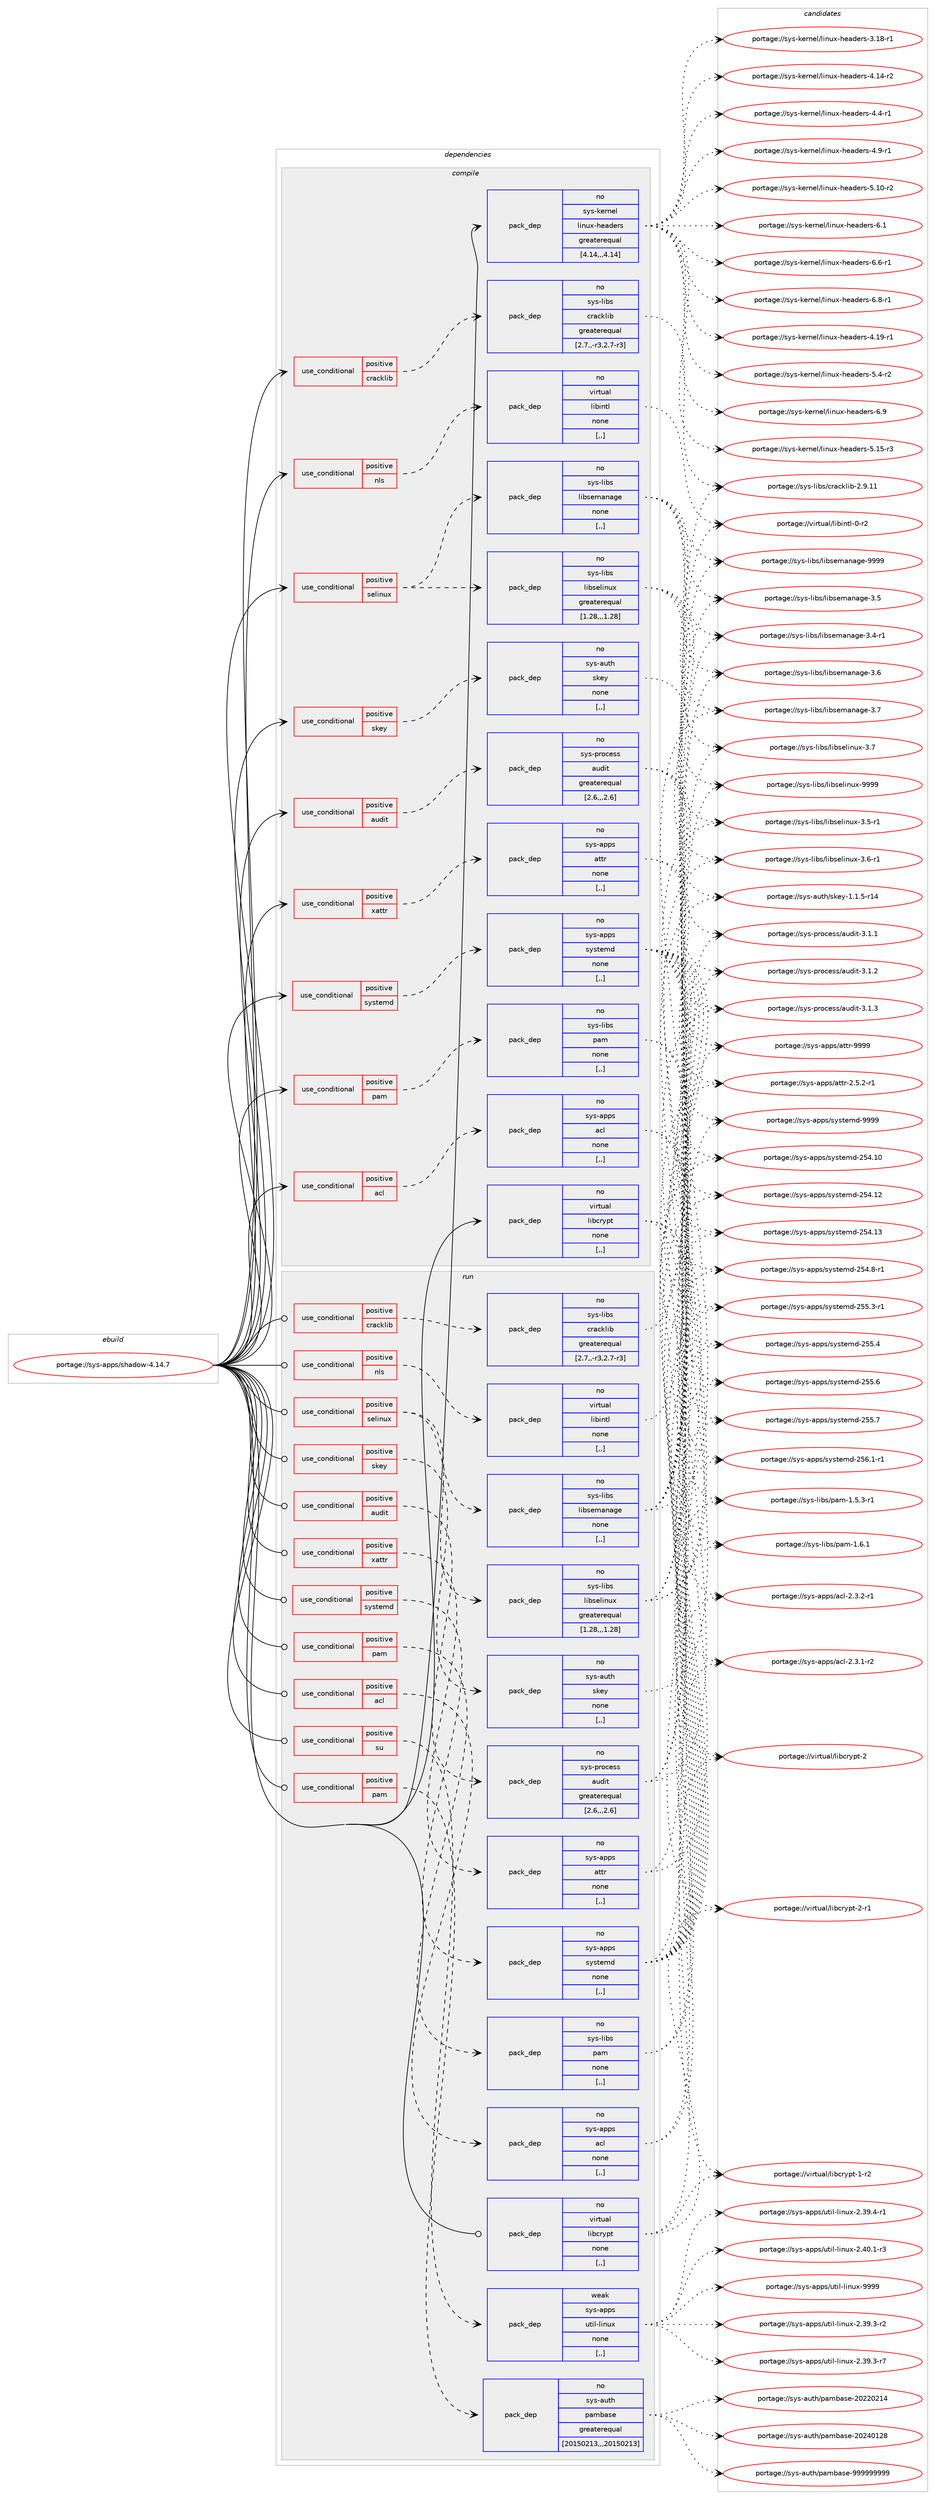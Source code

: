 digraph prolog {

# *************
# Graph options
# *************

newrank=true;
concentrate=true;
compound=true;
graph [rankdir=LR,fontname=Helvetica,fontsize=10,ranksep=1.5];#, ranksep=2.5, nodesep=0.2];
edge  [arrowhead=vee];
node  [fontname=Helvetica,fontsize=10];

# **********
# The ebuild
# **********

subgraph cluster_leftcol {
color=gray;
label=<<i>ebuild</i>>;
id [label="portage://sys-apps/shadow-4.14.7", color=red, width=4, href="../sys-apps/shadow-4.14.7.svg"];
}

# ****************
# The dependencies
# ****************

subgraph cluster_midcol {
color=gray;
label=<<i>dependencies</i>>;
subgraph cluster_compile {
fillcolor="#eeeeee";
style=filled;
label=<<i>compile</i>>;
subgraph cond109253 {
dependency413462 [label=<<TABLE BORDER="0" CELLBORDER="1" CELLSPACING="0" CELLPADDING="4"><TR><TD ROWSPAN="3" CELLPADDING="10">use_conditional</TD></TR><TR><TD>positive</TD></TR><TR><TD>acl</TD></TR></TABLE>>, shape=none, color=red];
subgraph pack301353 {
dependency413463 [label=<<TABLE BORDER="0" CELLBORDER="1" CELLSPACING="0" CELLPADDING="4" WIDTH="220"><TR><TD ROWSPAN="6" CELLPADDING="30">pack_dep</TD></TR><TR><TD WIDTH="110">no</TD></TR><TR><TD>sys-apps</TD></TR><TR><TD>acl</TD></TR><TR><TD>none</TD></TR><TR><TD>[,,]</TD></TR></TABLE>>, shape=none, color=blue];
}
dependency413462:e -> dependency413463:w [weight=20,style="dashed",arrowhead="vee"];
}
id:e -> dependency413462:w [weight=20,style="solid",arrowhead="vee"];
subgraph cond109254 {
dependency413464 [label=<<TABLE BORDER="0" CELLBORDER="1" CELLSPACING="0" CELLPADDING="4"><TR><TD ROWSPAN="3" CELLPADDING="10">use_conditional</TD></TR><TR><TD>positive</TD></TR><TR><TD>audit</TD></TR></TABLE>>, shape=none, color=red];
subgraph pack301354 {
dependency413465 [label=<<TABLE BORDER="0" CELLBORDER="1" CELLSPACING="0" CELLPADDING="4" WIDTH="220"><TR><TD ROWSPAN="6" CELLPADDING="30">pack_dep</TD></TR><TR><TD WIDTH="110">no</TD></TR><TR><TD>sys-process</TD></TR><TR><TD>audit</TD></TR><TR><TD>greaterequal</TD></TR><TR><TD>[2.6,,,2.6]</TD></TR></TABLE>>, shape=none, color=blue];
}
dependency413464:e -> dependency413465:w [weight=20,style="dashed",arrowhead="vee"];
}
id:e -> dependency413464:w [weight=20,style="solid",arrowhead="vee"];
subgraph cond109255 {
dependency413466 [label=<<TABLE BORDER="0" CELLBORDER="1" CELLSPACING="0" CELLPADDING="4"><TR><TD ROWSPAN="3" CELLPADDING="10">use_conditional</TD></TR><TR><TD>positive</TD></TR><TR><TD>cracklib</TD></TR></TABLE>>, shape=none, color=red];
subgraph pack301355 {
dependency413467 [label=<<TABLE BORDER="0" CELLBORDER="1" CELLSPACING="0" CELLPADDING="4" WIDTH="220"><TR><TD ROWSPAN="6" CELLPADDING="30">pack_dep</TD></TR><TR><TD WIDTH="110">no</TD></TR><TR><TD>sys-libs</TD></TR><TR><TD>cracklib</TD></TR><TR><TD>greaterequal</TD></TR><TR><TD>[2.7,,-r3,2.7-r3]</TD></TR></TABLE>>, shape=none, color=blue];
}
dependency413466:e -> dependency413467:w [weight=20,style="dashed",arrowhead="vee"];
}
id:e -> dependency413466:w [weight=20,style="solid",arrowhead="vee"];
subgraph cond109256 {
dependency413468 [label=<<TABLE BORDER="0" CELLBORDER="1" CELLSPACING="0" CELLPADDING="4"><TR><TD ROWSPAN="3" CELLPADDING="10">use_conditional</TD></TR><TR><TD>positive</TD></TR><TR><TD>nls</TD></TR></TABLE>>, shape=none, color=red];
subgraph pack301356 {
dependency413469 [label=<<TABLE BORDER="0" CELLBORDER="1" CELLSPACING="0" CELLPADDING="4" WIDTH="220"><TR><TD ROWSPAN="6" CELLPADDING="30">pack_dep</TD></TR><TR><TD WIDTH="110">no</TD></TR><TR><TD>virtual</TD></TR><TR><TD>libintl</TD></TR><TR><TD>none</TD></TR><TR><TD>[,,]</TD></TR></TABLE>>, shape=none, color=blue];
}
dependency413468:e -> dependency413469:w [weight=20,style="dashed",arrowhead="vee"];
}
id:e -> dependency413468:w [weight=20,style="solid",arrowhead="vee"];
subgraph cond109257 {
dependency413470 [label=<<TABLE BORDER="0" CELLBORDER="1" CELLSPACING="0" CELLPADDING="4"><TR><TD ROWSPAN="3" CELLPADDING="10">use_conditional</TD></TR><TR><TD>positive</TD></TR><TR><TD>pam</TD></TR></TABLE>>, shape=none, color=red];
subgraph pack301357 {
dependency413471 [label=<<TABLE BORDER="0" CELLBORDER="1" CELLSPACING="0" CELLPADDING="4" WIDTH="220"><TR><TD ROWSPAN="6" CELLPADDING="30">pack_dep</TD></TR><TR><TD WIDTH="110">no</TD></TR><TR><TD>sys-libs</TD></TR><TR><TD>pam</TD></TR><TR><TD>none</TD></TR><TR><TD>[,,]</TD></TR></TABLE>>, shape=none, color=blue];
}
dependency413470:e -> dependency413471:w [weight=20,style="dashed",arrowhead="vee"];
}
id:e -> dependency413470:w [weight=20,style="solid",arrowhead="vee"];
subgraph cond109258 {
dependency413472 [label=<<TABLE BORDER="0" CELLBORDER="1" CELLSPACING="0" CELLPADDING="4"><TR><TD ROWSPAN="3" CELLPADDING="10">use_conditional</TD></TR><TR><TD>positive</TD></TR><TR><TD>selinux</TD></TR></TABLE>>, shape=none, color=red];
subgraph pack301358 {
dependency413473 [label=<<TABLE BORDER="0" CELLBORDER="1" CELLSPACING="0" CELLPADDING="4" WIDTH="220"><TR><TD ROWSPAN="6" CELLPADDING="30">pack_dep</TD></TR><TR><TD WIDTH="110">no</TD></TR><TR><TD>sys-libs</TD></TR><TR><TD>libselinux</TD></TR><TR><TD>greaterequal</TD></TR><TR><TD>[1.28,,,1.28]</TD></TR></TABLE>>, shape=none, color=blue];
}
dependency413472:e -> dependency413473:w [weight=20,style="dashed",arrowhead="vee"];
subgraph pack301359 {
dependency413474 [label=<<TABLE BORDER="0" CELLBORDER="1" CELLSPACING="0" CELLPADDING="4" WIDTH="220"><TR><TD ROWSPAN="6" CELLPADDING="30">pack_dep</TD></TR><TR><TD WIDTH="110">no</TD></TR><TR><TD>sys-libs</TD></TR><TR><TD>libsemanage</TD></TR><TR><TD>none</TD></TR><TR><TD>[,,]</TD></TR></TABLE>>, shape=none, color=blue];
}
dependency413472:e -> dependency413474:w [weight=20,style="dashed",arrowhead="vee"];
}
id:e -> dependency413472:w [weight=20,style="solid",arrowhead="vee"];
subgraph cond109259 {
dependency413475 [label=<<TABLE BORDER="0" CELLBORDER="1" CELLSPACING="0" CELLPADDING="4"><TR><TD ROWSPAN="3" CELLPADDING="10">use_conditional</TD></TR><TR><TD>positive</TD></TR><TR><TD>skey</TD></TR></TABLE>>, shape=none, color=red];
subgraph pack301360 {
dependency413476 [label=<<TABLE BORDER="0" CELLBORDER="1" CELLSPACING="0" CELLPADDING="4" WIDTH="220"><TR><TD ROWSPAN="6" CELLPADDING="30">pack_dep</TD></TR><TR><TD WIDTH="110">no</TD></TR><TR><TD>sys-auth</TD></TR><TR><TD>skey</TD></TR><TR><TD>none</TD></TR><TR><TD>[,,]</TD></TR></TABLE>>, shape=none, color=blue];
}
dependency413475:e -> dependency413476:w [weight=20,style="dashed",arrowhead="vee"];
}
id:e -> dependency413475:w [weight=20,style="solid",arrowhead="vee"];
subgraph cond109260 {
dependency413477 [label=<<TABLE BORDER="0" CELLBORDER="1" CELLSPACING="0" CELLPADDING="4"><TR><TD ROWSPAN="3" CELLPADDING="10">use_conditional</TD></TR><TR><TD>positive</TD></TR><TR><TD>systemd</TD></TR></TABLE>>, shape=none, color=red];
subgraph pack301361 {
dependency413478 [label=<<TABLE BORDER="0" CELLBORDER="1" CELLSPACING="0" CELLPADDING="4" WIDTH="220"><TR><TD ROWSPAN="6" CELLPADDING="30">pack_dep</TD></TR><TR><TD WIDTH="110">no</TD></TR><TR><TD>sys-apps</TD></TR><TR><TD>systemd</TD></TR><TR><TD>none</TD></TR><TR><TD>[,,]</TD></TR></TABLE>>, shape=none, color=blue];
}
dependency413477:e -> dependency413478:w [weight=20,style="dashed",arrowhead="vee"];
}
id:e -> dependency413477:w [weight=20,style="solid",arrowhead="vee"];
subgraph cond109261 {
dependency413479 [label=<<TABLE BORDER="0" CELLBORDER="1" CELLSPACING="0" CELLPADDING="4"><TR><TD ROWSPAN="3" CELLPADDING="10">use_conditional</TD></TR><TR><TD>positive</TD></TR><TR><TD>xattr</TD></TR></TABLE>>, shape=none, color=red];
subgraph pack301362 {
dependency413480 [label=<<TABLE BORDER="0" CELLBORDER="1" CELLSPACING="0" CELLPADDING="4" WIDTH="220"><TR><TD ROWSPAN="6" CELLPADDING="30">pack_dep</TD></TR><TR><TD WIDTH="110">no</TD></TR><TR><TD>sys-apps</TD></TR><TR><TD>attr</TD></TR><TR><TD>none</TD></TR><TR><TD>[,,]</TD></TR></TABLE>>, shape=none, color=blue];
}
dependency413479:e -> dependency413480:w [weight=20,style="dashed",arrowhead="vee"];
}
id:e -> dependency413479:w [weight=20,style="solid",arrowhead="vee"];
subgraph pack301363 {
dependency413481 [label=<<TABLE BORDER="0" CELLBORDER="1" CELLSPACING="0" CELLPADDING="4" WIDTH="220"><TR><TD ROWSPAN="6" CELLPADDING="30">pack_dep</TD></TR><TR><TD WIDTH="110">no</TD></TR><TR><TD>sys-kernel</TD></TR><TR><TD>linux-headers</TD></TR><TR><TD>greaterequal</TD></TR><TR><TD>[4.14,,,4.14]</TD></TR></TABLE>>, shape=none, color=blue];
}
id:e -> dependency413481:w [weight=20,style="solid",arrowhead="vee"];
subgraph pack301364 {
dependency413482 [label=<<TABLE BORDER="0" CELLBORDER="1" CELLSPACING="0" CELLPADDING="4" WIDTH="220"><TR><TD ROWSPAN="6" CELLPADDING="30">pack_dep</TD></TR><TR><TD WIDTH="110">no</TD></TR><TR><TD>virtual</TD></TR><TR><TD>libcrypt</TD></TR><TR><TD>none</TD></TR><TR><TD>[,,]</TD></TR></TABLE>>, shape=none, color=blue];
}
id:e -> dependency413482:w [weight=20,style="solid",arrowhead="vee"];
}
subgraph cluster_compileandrun {
fillcolor="#eeeeee";
style=filled;
label=<<i>compile and run</i>>;
}
subgraph cluster_run {
fillcolor="#eeeeee";
style=filled;
label=<<i>run</i>>;
subgraph cond109262 {
dependency413483 [label=<<TABLE BORDER="0" CELLBORDER="1" CELLSPACING="0" CELLPADDING="4"><TR><TD ROWSPAN="3" CELLPADDING="10">use_conditional</TD></TR><TR><TD>positive</TD></TR><TR><TD>acl</TD></TR></TABLE>>, shape=none, color=red];
subgraph pack301365 {
dependency413484 [label=<<TABLE BORDER="0" CELLBORDER="1" CELLSPACING="0" CELLPADDING="4" WIDTH="220"><TR><TD ROWSPAN="6" CELLPADDING="30">pack_dep</TD></TR><TR><TD WIDTH="110">no</TD></TR><TR><TD>sys-apps</TD></TR><TR><TD>acl</TD></TR><TR><TD>none</TD></TR><TR><TD>[,,]</TD></TR></TABLE>>, shape=none, color=blue];
}
dependency413483:e -> dependency413484:w [weight=20,style="dashed",arrowhead="vee"];
}
id:e -> dependency413483:w [weight=20,style="solid",arrowhead="odot"];
subgraph cond109263 {
dependency413485 [label=<<TABLE BORDER="0" CELLBORDER="1" CELLSPACING="0" CELLPADDING="4"><TR><TD ROWSPAN="3" CELLPADDING="10">use_conditional</TD></TR><TR><TD>positive</TD></TR><TR><TD>audit</TD></TR></TABLE>>, shape=none, color=red];
subgraph pack301366 {
dependency413486 [label=<<TABLE BORDER="0" CELLBORDER="1" CELLSPACING="0" CELLPADDING="4" WIDTH="220"><TR><TD ROWSPAN="6" CELLPADDING="30">pack_dep</TD></TR><TR><TD WIDTH="110">no</TD></TR><TR><TD>sys-process</TD></TR><TR><TD>audit</TD></TR><TR><TD>greaterequal</TD></TR><TR><TD>[2.6,,,2.6]</TD></TR></TABLE>>, shape=none, color=blue];
}
dependency413485:e -> dependency413486:w [weight=20,style="dashed",arrowhead="vee"];
}
id:e -> dependency413485:w [weight=20,style="solid",arrowhead="odot"];
subgraph cond109264 {
dependency413487 [label=<<TABLE BORDER="0" CELLBORDER="1" CELLSPACING="0" CELLPADDING="4"><TR><TD ROWSPAN="3" CELLPADDING="10">use_conditional</TD></TR><TR><TD>positive</TD></TR><TR><TD>cracklib</TD></TR></TABLE>>, shape=none, color=red];
subgraph pack301367 {
dependency413488 [label=<<TABLE BORDER="0" CELLBORDER="1" CELLSPACING="0" CELLPADDING="4" WIDTH="220"><TR><TD ROWSPAN="6" CELLPADDING="30">pack_dep</TD></TR><TR><TD WIDTH="110">no</TD></TR><TR><TD>sys-libs</TD></TR><TR><TD>cracklib</TD></TR><TR><TD>greaterequal</TD></TR><TR><TD>[2.7,,-r3,2.7-r3]</TD></TR></TABLE>>, shape=none, color=blue];
}
dependency413487:e -> dependency413488:w [weight=20,style="dashed",arrowhead="vee"];
}
id:e -> dependency413487:w [weight=20,style="solid",arrowhead="odot"];
subgraph cond109265 {
dependency413489 [label=<<TABLE BORDER="0" CELLBORDER="1" CELLSPACING="0" CELLPADDING="4"><TR><TD ROWSPAN="3" CELLPADDING="10">use_conditional</TD></TR><TR><TD>positive</TD></TR><TR><TD>nls</TD></TR></TABLE>>, shape=none, color=red];
subgraph pack301368 {
dependency413490 [label=<<TABLE BORDER="0" CELLBORDER="1" CELLSPACING="0" CELLPADDING="4" WIDTH="220"><TR><TD ROWSPAN="6" CELLPADDING="30">pack_dep</TD></TR><TR><TD WIDTH="110">no</TD></TR><TR><TD>virtual</TD></TR><TR><TD>libintl</TD></TR><TR><TD>none</TD></TR><TR><TD>[,,]</TD></TR></TABLE>>, shape=none, color=blue];
}
dependency413489:e -> dependency413490:w [weight=20,style="dashed",arrowhead="vee"];
}
id:e -> dependency413489:w [weight=20,style="solid",arrowhead="odot"];
subgraph cond109266 {
dependency413491 [label=<<TABLE BORDER="0" CELLBORDER="1" CELLSPACING="0" CELLPADDING="4"><TR><TD ROWSPAN="3" CELLPADDING="10">use_conditional</TD></TR><TR><TD>positive</TD></TR><TR><TD>pam</TD></TR></TABLE>>, shape=none, color=red];
subgraph pack301369 {
dependency413492 [label=<<TABLE BORDER="0" CELLBORDER="1" CELLSPACING="0" CELLPADDING="4" WIDTH="220"><TR><TD ROWSPAN="6" CELLPADDING="30">pack_dep</TD></TR><TR><TD WIDTH="110">no</TD></TR><TR><TD>sys-auth</TD></TR><TR><TD>pambase</TD></TR><TR><TD>greaterequal</TD></TR><TR><TD>[20150213,,,20150213]</TD></TR></TABLE>>, shape=none, color=blue];
}
dependency413491:e -> dependency413492:w [weight=20,style="dashed",arrowhead="vee"];
}
id:e -> dependency413491:w [weight=20,style="solid",arrowhead="odot"];
subgraph cond109267 {
dependency413493 [label=<<TABLE BORDER="0" CELLBORDER="1" CELLSPACING="0" CELLPADDING="4"><TR><TD ROWSPAN="3" CELLPADDING="10">use_conditional</TD></TR><TR><TD>positive</TD></TR><TR><TD>pam</TD></TR></TABLE>>, shape=none, color=red];
subgraph pack301370 {
dependency413494 [label=<<TABLE BORDER="0" CELLBORDER="1" CELLSPACING="0" CELLPADDING="4" WIDTH="220"><TR><TD ROWSPAN="6" CELLPADDING="30">pack_dep</TD></TR><TR><TD WIDTH="110">no</TD></TR><TR><TD>sys-libs</TD></TR><TR><TD>pam</TD></TR><TR><TD>none</TD></TR><TR><TD>[,,]</TD></TR></TABLE>>, shape=none, color=blue];
}
dependency413493:e -> dependency413494:w [weight=20,style="dashed",arrowhead="vee"];
}
id:e -> dependency413493:w [weight=20,style="solid",arrowhead="odot"];
subgraph cond109268 {
dependency413495 [label=<<TABLE BORDER="0" CELLBORDER="1" CELLSPACING="0" CELLPADDING="4"><TR><TD ROWSPAN="3" CELLPADDING="10">use_conditional</TD></TR><TR><TD>positive</TD></TR><TR><TD>selinux</TD></TR></TABLE>>, shape=none, color=red];
subgraph pack301371 {
dependency413496 [label=<<TABLE BORDER="0" CELLBORDER="1" CELLSPACING="0" CELLPADDING="4" WIDTH="220"><TR><TD ROWSPAN="6" CELLPADDING="30">pack_dep</TD></TR><TR><TD WIDTH="110">no</TD></TR><TR><TD>sys-libs</TD></TR><TR><TD>libselinux</TD></TR><TR><TD>greaterequal</TD></TR><TR><TD>[1.28,,,1.28]</TD></TR></TABLE>>, shape=none, color=blue];
}
dependency413495:e -> dependency413496:w [weight=20,style="dashed",arrowhead="vee"];
subgraph pack301372 {
dependency413497 [label=<<TABLE BORDER="0" CELLBORDER="1" CELLSPACING="0" CELLPADDING="4" WIDTH="220"><TR><TD ROWSPAN="6" CELLPADDING="30">pack_dep</TD></TR><TR><TD WIDTH="110">no</TD></TR><TR><TD>sys-libs</TD></TR><TR><TD>libsemanage</TD></TR><TR><TD>none</TD></TR><TR><TD>[,,]</TD></TR></TABLE>>, shape=none, color=blue];
}
dependency413495:e -> dependency413497:w [weight=20,style="dashed",arrowhead="vee"];
}
id:e -> dependency413495:w [weight=20,style="solid",arrowhead="odot"];
subgraph cond109269 {
dependency413498 [label=<<TABLE BORDER="0" CELLBORDER="1" CELLSPACING="0" CELLPADDING="4"><TR><TD ROWSPAN="3" CELLPADDING="10">use_conditional</TD></TR><TR><TD>positive</TD></TR><TR><TD>skey</TD></TR></TABLE>>, shape=none, color=red];
subgraph pack301373 {
dependency413499 [label=<<TABLE BORDER="0" CELLBORDER="1" CELLSPACING="0" CELLPADDING="4" WIDTH="220"><TR><TD ROWSPAN="6" CELLPADDING="30">pack_dep</TD></TR><TR><TD WIDTH="110">no</TD></TR><TR><TD>sys-auth</TD></TR><TR><TD>skey</TD></TR><TR><TD>none</TD></TR><TR><TD>[,,]</TD></TR></TABLE>>, shape=none, color=blue];
}
dependency413498:e -> dependency413499:w [weight=20,style="dashed",arrowhead="vee"];
}
id:e -> dependency413498:w [weight=20,style="solid",arrowhead="odot"];
subgraph cond109270 {
dependency413500 [label=<<TABLE BORDER="0" CELLBORDER="1" CELLSPACING="0" CELLPADDING="4"><TR><TD ROWSPAN="3" CELLPADDING="10">use_conditional</TD></TR><TR><TD>positive</TD></TR><TR><TD>su</TD></TR></TABLE>>, shape=none, color=red];
subgraph pack301374 {
dependency413501 [label=<<TABLE BORDER="0" CELLBORDER="1" CELLSPACING="0" CELLPADDING="4" WIDTH="220"><TR><TD ROWSPAN="6" CELLPADDING="30">pack_dep</TD></TR><TR><TD WIDTH="110">weak</TD></TR><TR><TD>sys-apps</TD></TR><TR><TD>util-linux</TD></TR><TR><TD>none</TD></TR><TR><TD>[,,]</TD></TR></TABLE>>, shape=none, color=blue];
}
dependency413500:e -> dependency413501:w [weight=20,style="dashed",arrowhead="vee"];
}
id:e -> dependency413500:w [weight=20,style="solid",arrowhead="odot"];
subgraph cond109271 {
dependency413502 [label=<<TABLE BORDER="0" CELLBORDER="1" CELLSPACING="0" CELLPADDING="4"><TR><TD ROWSPAN="3" CELLPADDING="10">use_conditional</TD></TR><TR><TD>positive</TD></TR><TR><TD>systemd</TD></TR></TABLE>>, shape=none, color=red];
subgraph pack301375 {
dependency413503 [label=<<TABLE BORDER="0" CELLBORDER="1" CELLSPACING="0" CELLPADDING="4" WIDTH="220"><TR><TD ROWSPAN="6" CELLPADDING="30">pack_dep</TD></TR><TR><TD WIDTH="110">no</TD></TR><TR><TD>sys-apps</TD></TR><TR><TD>systemd</TD></TR><TR><TD>none</TD></TR><TR><TD>[,,]</TD></TR></TABLE>>, shape=none, color=blue];
}
dependency413502:e -> dependency413503:w [weight=20,style="dashed",arrowhead="vee"];
}
id:e -> dependency413502:w [weight=20,style="solid",arrowhead="odot"];
subgraph cond109272 {
dependency413504 [label=<<TABLE BORDER="0" CELLBORDER="1" CELLSPACING="0" CELLPADDING="4"><TR><TD ROWSPAN="3" CELLPADDING="10">use_conditional</TD></TR><TR><TD>positive</TD></TR><TR><TD>xattr</TD></TR></TABLE>>, shape=none, color=red];
subgraph pack301376 {
dependency413505 [label=<<TABLE BORDER="0" CELLBORDER="1" CELLSPACING="0" CELLPADDING="4" WIDTH="220"><TR><TD ROWSPAN="6" CELLPADDING="30">pack_dep</TD></TR><TR><TD WIDTH="110">no</TD></TR><TR><TD>sys-apps</TD></TR><TR><TD>attr</TD></TR><TR><TD>none</TD></TR><TR><TD>[,,]</TD></TR></TABLE>>, shape=none, color=blue];
}
dependency413504:e -> dependency413505:w [weight=20,style="dashed",arrowhead="vee"];
}
id:e -> dependency413504:w [weight=20,style="solid",arrowhead="odot"];
subgraph pack301377 {
dependency413506 [label=<<TABLE BORDER="0" CELLBORDER="1" CELLSPACING="0" CELLPADDING="4" WIDTH="220"><TR><TD ROWSPAN="6" CELLPADDING="30">pack_dep</TD></TR><TR><TD WIDTH="110">no</TD></TR><TR><TD>virtual</TD></TR><TR><TD>libcrypt</TD></TR><TR><TD>none</TD></TR><TR><TD>[,,]</TD></TR></TABLE>>, shape=none, color=blue];
}
id:e -> dependency413506:w [weight=20,style="solid",arrowhead="odot"];
}
}

# **************
# The candidates
# **************

subgraph cluster_choices {
rank=same;
color=gray;
label=<<i>candidates</i>>;

subgraph choice301353 {
color=black;
nodesep=1;
choice11512111545971121121154797991084550465146494511450 [label="portage://sys-apps/acl-2.3.1-r2", color=red, width=4,href="../sys-apps/acl-2.3.1-r2.svg"];
choice11512111545971121121154797991084550465146504511449 [label="portage://sys-apps/acl-2.3.2-r1", color=red, width=4,href="../sys-apps/acl-2.3.2-r1.svg"];
dependency413463:e -> choice11512111545971121121154797991084550465146494511450:w [style=dotted,weight="100"];
dependency413463:e -> choice11512111545971121121154797991084550465146504511449:w [style=dotted,weight="100"];
}
subgraph choice301354 {
color=black;
nodesep=1;
choice11512111545112114111991011151154797117100105116455146494649 [label="portage://sys-process/audit-3.1.1", color=red, width=4,href="../sys-process/audit-3.1.1.svg"];
choice11512111545112114111991011151154797117100105116455146494650 [label="portage://sys-process/audit-3.1.2", color=red, width=4,href="../sys-process/audit-3.1.2.svg"];
choice11512111545112114111991011151154797117100105116455146494651 [label="portage://sys-process/audit-3.1.3", color=red, width=4,href="../sys-process/audit-3.1.3.svg"];
dependency413465:e -> choice11512111545112114111991011151154797117100105116455146494649:w [style=dotted,weight="100"];
dependency413465:e -> choice11512111545112114111991011151154797117100105116455146494650:w [style=dotted,weight="100"];
dependency413465:e -> choice11512111545112114111991011151154797117100105116455146494651:w [style=dotted,weight="100"];
}
subgraph choice301355 {
color=black;
nodesep=1;
choice1151211154510810598115479911497991071081059845504657464949 [label="portage://sys-libs/cracklib-2.9.11", color=red, width=4,href="../sys-libs/cracklib-2.9.11.svg"];
dependency413467:e -> choice1151211154510810598115479911497991071081059845504657464949:w [style=dotted,weight="100"];
}
subgraph choice301356 {
color=black;
nodesep=1;
choice11810511411611797108471081059810511011610845484511450 [label="portage://virtual/libintl-0-r2", color=red, width=4,href="../virtual/libintl-0-r2.svg"];
dependency413469:e -> choice11810511411611797108471081059810511011610845484511450:w [style=dotted,weight="100"];
}
subgraph choice301357 {
color=black;
nodesep=1;
choice115121115451081059811547112971094549465346514511449 [label="portage://sys-libs/pam-1.5.3-r1", color=red, width=4,href="../sys-libs/pam-1.5.3-r1.svg"];
choice11512111545108105981154711297109454946544649 [label="portage://sys-libs/pam-1.6.1", color=red, width=4,href="../sys-libs/pam-1.6.1.svg"];
dependency413471:e -> choice115121115451081059811547112971094549465346514511449:w [style=dotted,weight="100"];
dependency413471:e -> choice11512111545108105981154711297109454946544649:w [style=dotted,weight="100"];
}
subgraph choice301358 {
color=black;
nodesep=1;
choice11512111545108105981154710810598115101108105110117120455146534511449 [label="portage://sys-libs/libselinux-3.5-r1", color=red, width=4,href="../sys-libs/libselinux-3.5-r1.svg"];
choice11512111545108105981154710810598115101108105110117120455146544511449 [label="portage://sys-libs/libselinux-3.6-r1", color=red, width=4,href="../sys-libs/libselinux-3.6-r1.svg"];
choice1151211154510810598115471081059811510110810511011712045514655 [label="portage://sys-libs/libselinux-3.7", color=red, width=4,href="../sys-libs/libselinux-3.7.svg"];
choice115121115451081059811547108105981151011081051101171204557575757 [label="portage://sys-libs/libselinux-9999", color=red, width=4,href="../sys-libs/libselinux-9999.svg"];
dependency413473:e -> choice11512111545108105981154710810598115101108105110117120455146534511449:w [style=dotted,weight="100"];
dependency413473:e -> choice11512111545108105981154710810598115101108105110117120455146544511449:w [style=dotted,weight="100"];
dependency413473:e -> choice1151211154510810598115471081059811510110810511011712045514655:w [style=dotted,weight="100"];
dependency413473:e -> choice115121115451081059811547108105981151011081051101171204557575757:w [style=dotted,weight="100"];
}
subgraph choice301359 {
color=black;
nodesep=1;
choice115121115451081059811547108105981151011099711097103101455146524511449 [label="portage://sys-libs/libsemanage-3.4-r1", color=red, width=4,href="../sys-libs/libsemanage-3.4-r1.svg"];
choice11512111545108105981154710810598115101109971109710310145514653 [label="portage://sys-libs/libsemanage-3.5", color=red, width=4,href="../sys-libs/libsemanage-3.5.svg"];
choice11512111545108105981154710810598115101109971109710310145514654 [label="portage://sys-libs/libsemanage-3.6", color=red, width=4,href="../sys-libs/libsemanage-3.6.svg"];
choice11512111545108105981154710810598115101109971109710310145514655 [label="portage://sys-libs/libsemanage-3.7", color=red, width=4,href="../sys-libs/libsemanage-3.7.svg"];
choice1151211154510810598115471081059811510110997110971031014557575757 [label="portage://sys-libs/libsemanage-9999", color=red, width=4,href="../sys-libs/libsemanage-9999.svg"];
dependency413474:e -> choice115121115451081059811547108105981151011099711097103101455146524511449:w [style=dotted,weight="100"];
dependency413474:e -> choice11512111545108105981154710810598115101109971109710310145514653:w [style=dotted,weight="100"];
dependency413474:e -> choice11512111545108105981154710810598115101109971109710310145514654:w [style=dotted,weight="100"];
dependency413474:e -> choice11512111545108105981154710810598115101109971109710310145514655:w [style=dotted,weight="100"];
dependency413474:e -> choice1151211154510810598115471081059811510110997110971031014557575757:w [style=dotted,weight="100"];
}
subgraph choice301360 {
color=black;
nodesep=1;
choice115121115459711711610447115107101121454946494653451144952 [label="portage://sys-auth/skey-1.1.5-r14", color=red, width=4,href="../sys-auth/skey-1.1.5-r14.svg"];
dependency413476:e -> choice115121115459711711610447115107101121454946494653451144952:w [style=dotted,weight="100"];
}
subgraph choice301361 {
color=black;
nodesep=1;
choice11512111545971121121154711512111511610110910045505352464948 [label="portage://sys-apps/systemd-254.10", color=red, width=4,href="../sys-apps/systemd-254.10.svg"];
choice11512111545971121121154711512111511610110910045505352464950 [label="portage://sys-apps/systemd-254.12", color=red, width=4,href="../sys-apps/systemd-254.12.svg"];
choice11512111545971121121154711512111511610110910045505352464951 [label="portage://sys-apps/systemd-254.13", color=red, width=4,href="../sys-apps/systemd-254.13.svg"];
choice1151211154597112112115471151211151161011091004550535246564511449 [label="portage://sys-apps/systemd-254.8-r1", color=red, width=4,href="../sys-apps/systemd-254.8-r1.svg"];
choice1151211154597112112115471151211151161011091004550535346514511449 [label="portage://sys-apps/systemd-255.3-r1", color=red, width=4,href="../sys-apps/systemd-255.3-r1.svg"];
choice115121115459711211211547115121115116101109100455053534652 [label="portage://sys-apps/systemd-255.4", color=red, width=4,href="../sys-apps/systemd-255.4.svg"];
choice115121115459711211211547115121115116101109100455053534654 [label="portage://sys-apps/systemd-255.6", color=red, width=4,href="../sys-apps/systemd-255.6.svg"];
choice115121115459711211211547115121115116101109100455053534655 [label="portage://sys-apps/systemd-255.7", color=red, width=4,href="../sys-apps/systemd-255.7.svg"];
choice1151211154597112112115471151211151161011091004550535446494511449 [label="portage://sys-apps/systemd-256.1-r1", color=red, width=4,href="../sys-apps/systemd-256.1-r1.svg"];
choice1151211154597112112115471151211151161011091004557575757 [label="portage://sys-apps/systemd-9999", color=red, width=4,href="../sys-apps/systemd-9999.svg"];
dependency413478:e -> choice11512111545971121121154711512111511610110910045505352464948:w [style=dotted,weight="100"];
dependency413478:e -> choice11512111545971121121154711512111511610110910045505352464950:w [style=dotted,weight="100"];
dependency413478:e -> choice11512111545971121121154711512111511610110910045505352464951:w [style=dotted,weight="100"];
dependency413478:e -> choice1151211154597112112115471151211151161011091004550535246564511449:w [style=dotted,weight="100"];
dependency413478:e -> choice1151211154597112112115471151211151161011091004550535346514511449:w [style=dotted,weight="100"];
dependency413478:e -> choice115121115459711211211547115121115116101109100455053534652:w [style=dotted,weight="100"];
dependency413478:e -> choice115121115459711211211547115121115116101109100455053534654:w [style=dotted,weight="100"];
dependency413478:e -> choice115121115459711211211547115121115116101109100455053534655:w [style=dotted,weight="100"];
dependency413478:e -> choice1151211154597112112115471151211151161011091004550535446494511449:w [style=dotted,weight="100"];
dependency413478:e -> choice1151211154597112112115471151211151161011091004557575757:w [style=dotted,weight="100"];
}
subgraph choice301362 {
color=black;
nodesep=1;
choice115121115459711211211547971161161144550465346504511449 [label="portage://sys-apps/attr-2.5.2-r1", color=red, width=4,href="../sys-apps/attr-2.5.2-r1.svg"];
choice115121115459711211211547971161161144557575757 [label="portage://sys-apps/attr-9999", color=red, width=4,href="../sys-apps/attr-9999.svg"];
dependency413480:e -> choice115121115459711211211547971161161144550465346504511449:w [style=dotted,weight="100"];
dependency413480:e -> choice115121115459711211211547971161161144557575757:w [style=dotted,weight="100"];
}
subgraph choice301363 {
color=black;
nodesep=1;
choice1151211154510710111411010110847108105110117120451041019710010111411545514649564511449 [label="portage://sys-kernel/linux-headers-3.18-r1", color=red, width=4,href="../sys-kernel/linux-headers-3.18-r1.svg"];
choice1151211154510710111411010110847108105110117120451041019710010111411545524649524511450 [label="portage://sys-kernel/linux-headers-4.14-r2", color=red, width=4,href="../sys-kernel/linux-headers-4.14-r2.svg"];
choice1151211154510710111411010110847108105110117120451041019710010111411545524649574511449 [label="portage://sys-kernel/linux-headers-4.19-r1", color=red, width=4,href="../sys-kernel/linux-headers-4.19-r1.svg"];
choice11512111545107101114110101108471081051101171204510410197100101114115455246524511449 [label="portage://sys-kernel/linux-headers-4.4-r1", color=red, width=4,href="../sys-kernel/linux-headers-4.4-r1.svg"];
choice11512111545107101114110101108471081051101171204510410197100101114115455246574511449 [label="portage://sys-kernel/linux-headers-4.9-r1", color=red, width=4,href="../sys-kernel/linux-headers-4.9-r1.svg"];
choice1151211154510710111411010110847108105110117120451041019710010111411545534649484511450 [label="portage://sys-kernel/linux-headers-5.10-r2", color=red, width=4,href="../sys-kernel/linux-headers-5.10-r2.svg"];
choice1151211154510710111411010110847108105110117120451041019710010111411545534649534511451 [label="portage://sys-kernel/linux-headers-5.15-r3", color=red, width=4,href="../sys-kernel/linux-headers-5.15-r3.svg"];
choice11512111545107101114110101108471081051101171204510410197100101114115455346524511450 [label="portage://sys-kernel/linux-headers-5.4-r2", color=red, width=4,href="../sys-kernel/linux-headers-5.4-r2.svg"];
choice1151211154510710111411010110847108105110117120451041019710010111411545544649 [label="portage://sys-kernel/linux-headers-6.1", color=red, width=4,href="../sys-kernel/linux-headers-6.1.svg"];
choice11512111545107101114110101108471081051101171204510410197100101114115455446544511449 [label="portage://sys-kernel/linux-headers-6.6-r1", color=red, width=4,href="../sys-kernel/linux-headers-6.6-r1.svg"];
choice11512111545107101114110101108471081051101171204510410197100101114115455446564511449 [label="portage://sys-kernel/linux-headers-6.8-r1", color=red, width=4,href="../sys-kernel/linux-headers-6.8-r1.svg"];
choice1151211154510710111411010110847108105110117120451041019710010111411545544657 [label="portage://sys-kernel/linux-headers-6.9", color=red, width=4,href="../sys-kernel/linux-headers-6.9.svg"];
dependency413481:e -> choice1151211154510710111411010110847108105110117120451041019710010111411545514649564511449:w [style=dotted,weight="100"];
dependency413481:e -> choice1151211154510710111411010110847108105110117120451041019710010111411545524649524511450:w [style=dotted,weight="100"];
dependency413481:e -> choice1151211154510710111411010110847108105110117120451041019710010111411545524649574511449:w [style=dotted,weight="100"];
dependency413481:e -> choice11512111545107101114110101108471081051101171204510410197100101114115455246524511449:w [style=dotted,weight="100"];
dependency413481:e -> choice11512111545107101114110101108471081051101171204510410197100101114115455246574511449:w [style=dotted,weight="100"];
dependency413481:e -> choice1151211154510710111411010110847108105110117120451041019710010111411545534649484511450:w [style=dotted,weight="100"];
dependency413481:e -> choice1151211154510710111411010110847108105110117120451041019710010111411545534649534511451:w [style=dotted,weight="100"];
dependency413481:e -> choice11512111545107101114110101108471081051101171204510410197100101114115455346524511450:w [style=dotted,weight="100"];
dependency413481:e -> choice1151211154510710111411010110847108105110117120451041019710010111411545544649:w [style=dotted,weight="100"];
dependency413481:e -> choice11512111545107101114110101108471081051101171204510410197100101114115455446544511449:w [style=dotted,weight="100"];
dependency413481:e -> choice11512111545107101114110101108471081051101171204510410197100101114115455446564511449:w [style=dotted,weight="100"];
dependency413481:e -> choice1151211154510710111411010110847108105110117120451041019710010111411545544657:w [style=dotted,weight="100"];
}
subgraph choice301364 {
color=black;
nodesep=1;
choice1181051141161179710847108105989911412111211645494511450 [label="portage://virtual/libcrypt-1-r2", color=red, width=4,href="../virtual/libcrypt-1-r2.svg"];
choice118105114116117971084710810598991141211121164550 [label="portage://virtual/libcrypt-2", color=red, width=4,href="../virtual/libcrypt-2.svg"];
choice1181051141161179710847108105989911412111211645504511449 [label="portage://virtual/libcrypt-2-r1", color=red, width=4,href="../virtual/libcrypt-2-r1.svg"];
dependency413482:e -> choice1181051141161179710847108105989911412111211645494511450:w [style=dotted,weight="100"];
dependency413482:e -> choice118105114116117971084710810598991141211121164550:w [style=dotted,weight="100"];
dependency413482:e -> choice1181051141161179710847108105989911412111211645504511449:w [style=dotted,weight="100"];
}
subgraph choice301365 {
color=black;
nodesep=1;
choice11512111545971121121154797991084550465146494511450 [label="portage://sys-apps/acl-2.3.1-r2", color=red, width=4,href="../sys-apps/acl-2.3.1-r2.svg"];
choice11512111545971121121154797991084550465146504511449 [label="portage://sys-apps/acl-2.3.2-r1", color=red, width=4,href="../sys-apps/acl-2.3.2-r1.svg"];
dependency413484:e -> choice11512111545971121121154797991084550465146494511450:w [style=dotted,weight="100"];
dependency413484:e -> choice11512111545971121121154797991084550465146504511449:w [style=dotted,weight="100"];
}
subgraph choice301366 {
color=black;
nodesep=1;
choice11512111545112114111991011151154797117100105116455146494649 [label="portage://sys-process/audit-3.1.1", color=red, width=4,href="../sys-process/audit-3.1.1.svg"];
choice11512111545112114111991011151154797117100105116455146494650 [label="portage://sys-process/audit-3.1.2", color=red, width=4,href="../sys-process/audit-3.1.2.svg"];
choice11512111545112114111991011151154797117100105116455146494651 [label="portage://sys-process/audit-3.1.3", color=red, width=4,href="../sys-process/audit-3.1.3.svg"];
dependency413486:e -> choice11512111545112114111991011151154797117100105116455146494649:w [style=dotted,weight="100"];
dependency413486:e -> choice11512111545112114111991011151154797117100105116455146494650:w [style=dotted,weight="100"];
dependency413486:e -> choice11512111545112114111991011151154797117100105116455146494651:w [style=dotted,weight="100"];
}
subgraph choice301367 {
color=black;
nodesep=1;
choice1151211154510810598115479911497991071081059845504657464949 [label="portage://sys-libs/cracklib-2.9.11", color=red, width=4,href="../sys-libs/cracklib-2.9.11.svg"];
dependency413488:e -> choice1151211154510810598115479911497991071081059845504657464949:w [style=dotted,weight="100"];
}
subgraph choice301368 {
color=black;
nodesep=1;
choice11810511411611797108471081059810511011610845484511450 [label="portage://virtual/libintl-0-r2", color=red, width=4,href="../virtual/libintl-0-r2.svg"];
dependency413490:e -> choice11810511411611797108471081059810511011610845484511450:w [style=dotted,weight="100"];
}
subgraph choice301369 {
color=black;
nodesep=1;
choice115121115459711711610447112971099897115101455048505048504952 [label="portage://sys-auth/pambase-20220214", color=red, width=4,href="../sys-auth/pambase-20220214.svg"];
choice115121115459711711610447112971099897115101455048505248495056 [label="portage://sys-auth/pambase-20240128", color=red, width=4,href="../sys-auth/pambase-20240128.svg"];
choice11512111545971171161044711297109989711510145575757575757575757 [label="portage://sys-auth/pambase-999999999", color=red, width=4,href="../sys-auth/pambase-999999999.svg"];
dependency413492:e -> choice115121115459711711610447112971099897115101455048505048504952:w [style=dotted,weight="100"];
dependency413492:e -> choice115121115459711711610447112971099897115101455048505248495056:w [style=dotted,weight="100"];
dependency413492:e -> choice11512111545971171161044711297109989711510145575757575757575757:w [style=dotted,weight="100"];
}
subgraph choice301370 {
color=black;
nodesep=1;
choice115121115451081059811547112971094549465346514511449 [label="portage://sys-libs/pam-1.5.3-r1", color=red, width=4,href="../sys-libs/pam-1.5.3-r1.svg"];
choice11512111545108105981154711297109454946544649 [label="portage://sys-libs/pam-1.6.1", color=red, width=4,href="../sys-libs/pam-1.6.1.svg"];
dependency413494:e -> choice115121115451081059811547112971094549465346514511449:w [style=dotted,weight="100"];
dependency413494:e -> choice11512111545108105981154711297109454946544649:w [style=dotted,weight="100"];
}
subgraph choice301371 {
color=black;
nodesep=1;
choice11512111545108105981154710810598115101108105110117120455146534511449 [label="portage://sys-libs/libselinux-3.5-r1", color=red, width=4,href="../sys-libs/libselinux-3.5-r1.svg"];
choice11512111545108105981154710810598115101108105110117120455146544511449 [label="portage://sys-libs/libselinux-3.6-r1", color=red, width=4,href="../sys-libs/libselinux-3.6-r1.svg"];
choice1151211154510810598115471081059811510110810511011712045514655 [label="portage://sys-libs/libselinux-3.7", color=red, width=4,href="../sys-libs/libselinux-3.7.svg"];
choice115121115451081059811547108105981151011081051101171204557575757 [label="portage://sys-libs/libselinux-9999", color=red, width=4,href="../sys-libs/libselinux-9999.svg"];
dependency413496:e -> choice11512111545108105981154710810598115101108105110117120455146534511449:w [style=dotted,weight="100"];
dependency413496:e -> choice11512111545108105981154710810598115101108105110117120455146544511449:w [style=dotted,weight="100"];
dependency413496:e -> choice1151211154510810598115471081059811510110810511011712045514655:w [style=dotted,weight="100"];
dependency413496:e -> choice115121115451081059811547108105981151011081051101171204557575757:w [style=dotted,weight="100"];
}
subgraph choice301372 {
color=black;
nodesep=1;
choice115121115451081059811547108105981151011099711097103101455146524511449 [label="portage://sys-libs/libsemanage-3.4-r1", color=red, width=4,href="../sys-libs/libsemanage-3.4-r1.svg"];
choice11512111545108105981154710810598115101109971109710310145514653 [label="portage://sys-libs/libsemanage-3.5", color=red, width=4,href="../sys-libs/libsemanage-3.5.svg"];
choice11512111545108105981154710810598115101109971109710310145514654 [label="portage://sys-libs/libsemanage-3.6", color=red, width=4,href="../sys-libs/libsemanage-3.6.svg"];
choice11512111545108105981154710810598115101109971109710310145514655 [label="portage://sys-libs/libsemanage-3.7", color=red, width=4,href="../sys-libs/libsemanage-3.7.svg"];
choice1151211154510810598115471081059811510110997110971031014557575757 [label="portage://sys-libs/libsemanage-9999", color=red, width=4,href="../sys-libs/libsemanage-9999.svg"];
dependency413497:e -> choice115121115451081059811547108105981151011099711097103101455146524511449:w [style=dotted,weight="100"];
dependency413497:e -> choice11512111545108105981154710810598115101109971109710310145514653:w [style=dotted,weight="100"];
dependency413497:e -> choice11512111545108105981154710810598115101109971109710310145514654:w [style=dotted,weight="100"];
dependency413497:e -> choice11512111545108105981154710810598115101109971109710310145514655:w [style=dotted,weight="100"];
dependency413497:e -> choice1151211154510810598115471081059811510110997110971031014557575757:w [style=dotted,weight="100"];
}
subgraph choice301373 {
color=black;
nodesep=1;
choice115121115459711711610447115107101121454946494653451144952 [label="portage://sys-auth/skey-1.1.5-r14", color=red, width=4,href="../sys-auth/skey-1.1.5-r14.svg"];
dependency413499:e -> choice115121115459711711610447115107101121454946494653451144952:w [style=dotted,weight="100"];
}
subgraph choice301374 {
color=black;
nodesep=1;
choice11512111545971121121154711711610510845108105110117120455046515746514511450 [label="portage://sys-apps/util-linux-2.39.3-r2", color=red, width=4,href="../sys-apps/util-linux-2.39.3-r2.svg"];
choice11512111545971121121154711711610510845108105110117120455046515746514511455 [label="portage://sys-apps/util-linux-2.39.3-r7", color=red, width=4,href="../sys-apps/util-linux-2.39.3-r7.svg"];
choice11512111545971121121154711711610510845108105110117120455046515746524511449 [label="portage://sys-apps/util-linux-2.39.4-r1", color=red, width=4,href="../sys-apps/util-linux-2.39.4-r1.svg"];
choice11512111545971121121154711711610510845108105110117120455046524846494511451 [label="portage://sys-apps/util-linux-2.40.1-r3", color=red, width=4,href="../sys-apps/util-linux-2.40.1-r3.svg"];
choice115121115459711211211547117116105108451081051101171204557575757 [label="portage://sys-apps/util-linux-9999", color=red, width=4,href="../sys-apps/util-linux-9999.svg"];
dependency413501:e -> choice11512111545971121121154711711610510845108105110117120455046515746514511450:w [style=dotted,weight="100"];
dependency413501:e -> choice11512111545971121121154711711610510845108105110117120455046515746514511455:w [style=dotted,weight="100"];
dependency413501:e -> choice11512111545971121121154711711610510845108105110117120455046515746524511449:w [style=dotted,weight="100"];
dependency413501:e -> choice11512111545971121121154711711610510845108105110117120455046524846494511451:w [style=dotted,weight="100"];
dependency413501:e -> choice115121115459711211211547117116105108451081051101171204557575757:w [style=dotted,weight="100"];
}
subgraph choice301375 {
color=black;
nodesep=1;
choice11512111545971121121154711512111511610110910045505352464948 [label="portage://sys-apps/systemd-254.10", color=red, width=4,href="../sys-apps/systemd-254.10.svg"];
choice11512111545971121121154711512111511610110910045505352464950 [label="portage://sys-apps/systemd-254.12", color=red, width=4,href="../sys-apps/systemd-254.12.svg"];
choice11512111545971121121154711512111511610110910045505352464951 [label="portage://sys-apps/systemd-254.13", color=red, width=4,href="../sys-apps/systemd-254.13.svg"];
choice1151211154597112112115471151211151161011091004550535246564511449 [label="portage://sys-apps/systemd-254.8-r1", color=red, width=4,href="../sys-apps/systemd-254.8-r1.svg"];
choice1151211154597112112115471151211151161011091004550535346514511449 [label="portage://sys-apps/systemd-255.3-r1", color=red, width=4,href="../sys-apps/systemd-255.3-r1.svg"];
choice115121115459711211211547115121115116101109100455053534652 [label="portage://sys-apps/systemd-255.4", color=red, width=4,href="../sys-apps/systemd-255.4.svg"];
choice115121115459711211211547115121115116101109100455053534654 [label="portage://sys-apps/systemd-255.6", color=red, width=4,href="../sys-apps/systemd-255.6.svg"];
choice115121115459711211211547115121115116101109100455053534655 [label="portage://sys-apps/systemd-255.7", color=red, width=4,href="../sys-apps/systemd-255.7.svg"];
choice1151211154597112112115471151211151161011091004550535446494511449 [label="portage://sys-apps/systemd-256.1-r1", color=red, width=4,href="../sys-apps/systemd-256.1-r1.svg"];
choice1151211154597112112115471151211151161011091004557575757 [label="portage://sys-apps/systemd-9999", color=red, width=4,href="../sys-apps/systemd-9999.svg"];
dependency413503:e -> choice11512111545971121121154711512111511610110910045505352464948:w [style=dotted,weight="100"];
dependency413503:e -> choice11512111545971121121154711512111511610110910045505352464950:w [style=dotted,weight="100"];
dependency413503:e -> choice11512111545971121121154711512111511610110910045505352464951:w [style=dotted,weight="100"];
dependency413503:e -> choice1151211154597112112115471151211151161011091004550535246564511449:w [style=dotted,weight="100"];
dependency413503:e -> choice1151211154597112112115471151211151161011091004550535346514511449:w [style=dotted,weight="100"];
dependency413503:e -> choice115121115459711211211547115121115116101109100455053534652:w [style=dotted,weight="100"];
dependency413503:e -> choice115121115459711211211547115121115116101109100455053534654:w [style=dotted,weight="100"];
dependency413503:e -> choice115121115459711211211547115121115116101109100455053534655:w [style=dotted,weight="100"];
dependency413503:e -> choice1151211154597112112115471151211151161011091004550535446494511449:w [style=dotted,weight="100"];
dependency413503:e -> choice1151211154597112112115471151211151161011091004557575757:w [style=dotted,weight="100"];
}
subgraph choice301376 {
color=black;
nodesep=1;
choice115121115459711211211547971161161144550465346504511449 [label="portage://sys-apps/attr-2.5.2-r1", color=red, width=4,href="../sys-apps/attr-2.5.2-r1.svg"];
choice115121115459711211211547971161161144557575757 [label="portage://sys-apps/attr-9999", color=red, width=4,href="../sys-apps/attr-9999.svg"];
dependency413505:e -> choice115121115459711211211547971161161144550465346504511449:w [style=dotted,weight="100"];
dependency413505:e -> choice115121115459711211211547971161161144557575757:w [style=dotted,weight="100"];
}
subgraph choice301377 {
color=black;
nodesep=1;
choice1181051141161179710847108105989911412111211645494511450 [label="portage://virtual/libcrypt-1-r2", color=red, width=4,href="../virtual/libcrypt-1-r2.svg"];
choice118105114116117971084710810598991141211121164550 [label="portage://virtual/libcrypt-2", color=red, width=4,href="../virtual/libcrypt-2.svg"];
choice1181051141161179710847108105989911412111211645504511449 [label="portage://virtual/libcrypt-2-r1", color=red, width=4,href="../virtual/libcrypt-2-r1.svg"];
dependency413506:e -> choice1181051141161179710847108105989911412111211645494511450:w [style=dotted,weight="100"];
dependency413506:e -> choice118105114116117971084710810598991141211121164550:w [style=dotted,weight="100"];
dependency413506:e -> choice1181051141161179710847108105989911412111211645504511449:w [style=dotted,weight="100"];
}
}

}
